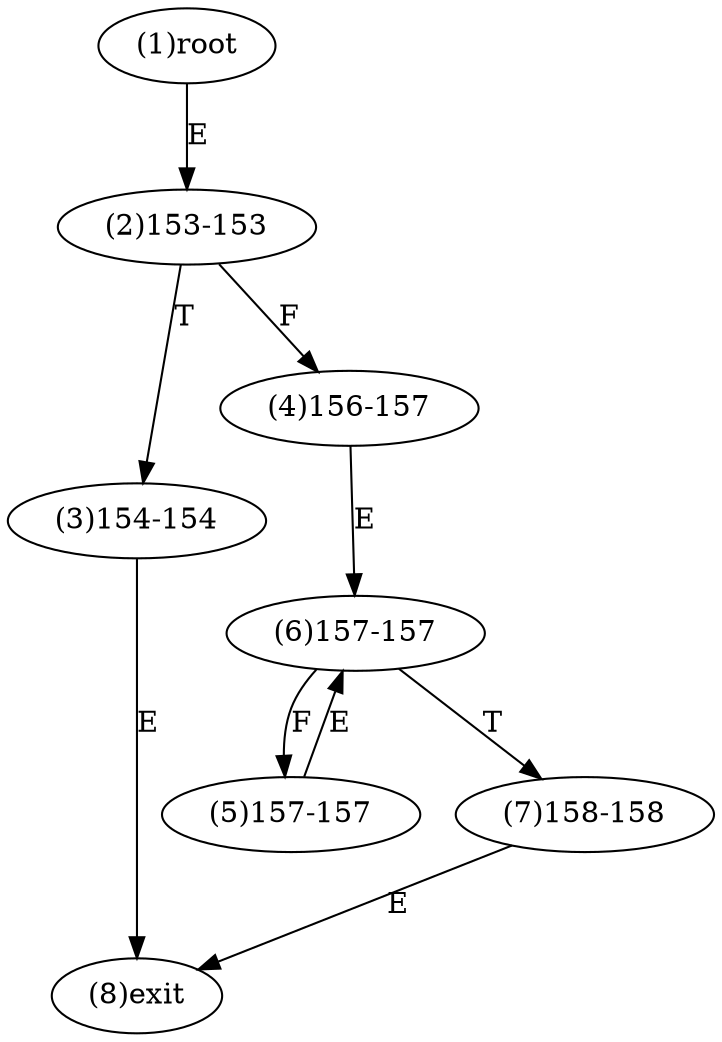 digraph "" { 
1[ label="(1)root"];
2[ label="(2)153-153"];
3[ label="(3)154-154"];
4[ label="(4)156-157"];
5[ label="(5)157-157"];
6[ label="(6)157-157"];
7[ label="(7)158-158"];
8[ label="(8)exit"];
1->2[ label="E"];
2->4[ label="F"];
2->3[ label="T"];
3->8[ label="E"];
4->6[ label="E"];
5->6[ label="E"];
6->5[ label="F"];
6->7[ label="T"];
7->8[ label="E"];
}